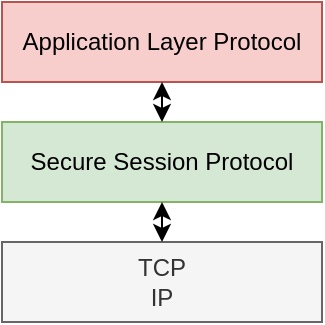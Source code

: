 <mxfile version="10.8.9" type="device"><diagram id="rcqDSgwyAtf-sqr6LVWI" name="Page-1"><mxGraphModel dx="951" dy="578" grid="1" gridSize="10" guides="1" tooltips="1" connect="1" arrows="1" fold="1" page="1" pageScale="1" pageWidth="827" pageHeight="1169" math="0" shadow="0"><root><mxCell id="0"/><mxCell id="1" parent="0"/><mxCell id="sthyUyHQtNbd-iOKsOwu-1" value="Application Layer Protocol" style="rounded=0;whiteSpace=wrap;html=1;fillColor=#f8cecc;strokeColor=#b85450;" vertex="1" parent="1"><mxGeometry x="40" y="40" width="160" height="40" as="geometry"/></mxCell><mxCell id="sthyUyHQtNbd-iOKsOwu-3" value="Secure Session Protocol" style="rounded=0;whiteSpace=wrap;html=1;fillColor=#d5e8d4;strokeColor=#82b366;" vertex="1" parent="1"><mxGeometry x="40" y="100" width="160" height="40" as="geometry"/></mxCell><mxCell id="sthyUyHQtNbd-iOKsOwu-4" value="TCP&lt;br&gt;IP&lt;br&gt;" style="rounded=0;whiteSpace=wrap;html=1;fillColor=#f5f5f5;strokeColor=#666666;fontColor=#333333;" vertex="1" parent="1"><mxGeometry x="40" y="160" width="160" height="40" as="geometry"/></mxCell><mxCell id="sthyUyHQtNbd-iOKsOwu-5" value="" style="endArrow=classic;startArrow=classic;html=1;entryX=0.5;entryY=1;entryDx=0;entryDy=0;exitX=0.5;exitY=0;exitDx=0;exitDy=0;" edge="1" parent="1" source="sthyUyHQtNbd-iOKsOwu-3" target="sthyUyHQtNbd-iOKsOwu-1"><mxGeometry width="50" height="50" relative="1" as="geometry"><mxPoint x="40" y="270" as="sourcePoint"/><mxPoint x="90" y="220" as="targetPoint"/></mxGeometry></mxCell><mxCell id="sthyUyHQtNbd-iOKsOwu-6" value="" style="endArrow=classic;startArrow=classic;html=1;entryX=0.5;entryY=1;entryDx=0;entryDy=0;exitX=0.5;exitY=0;exitDx=0;exitDy=0;" edge="1" parent="1" source="sthyUyHQtNbd-iOKsOwu-4" target="sthyUyHQtNbd-iOKsOwu-3"><mxGeometry width="50" height="50" relative="1" as="geometry"><mxPoint x="40" y="270" as="sourcePoint"/><mxPoint x="90" y="220" as="targetPoint"/></mxGeometry></mxCell></root></mxGraphModel></diagram></mxfile>